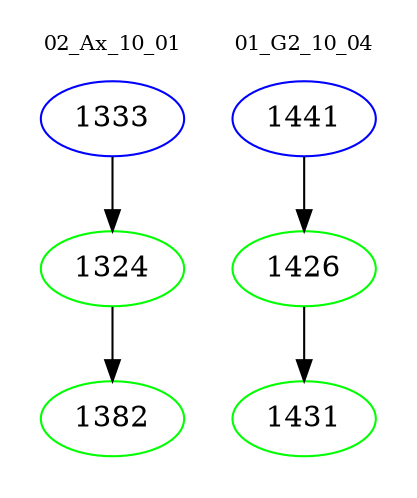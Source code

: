 digraph{
subgraph cluster_0 {
color = white
label = "02_Ax_10_01";
fontsize=10;
T0_1333 [label="1333", color="blue"]
T0_1333 -> T0_1324 [color="black"]
T0_1324 [label="1324", color="green"]
T0_1324 -> T0_1382 [color="black"]
T0_1382 [label="1382", color="green"]
}
subgraph cluster_1 {
color = white
label = "01_G2_10_04";
fontsize=10;
T1_1441 [label="1441", color="blue"]
T1_1441 -> T1_1426 [color="black"]
T1_1426 [label="1426", color="green"]
T1_1426 -> T1_1431 [color="black"]
T1_1431 [label="1431", color="green"]
}
}
